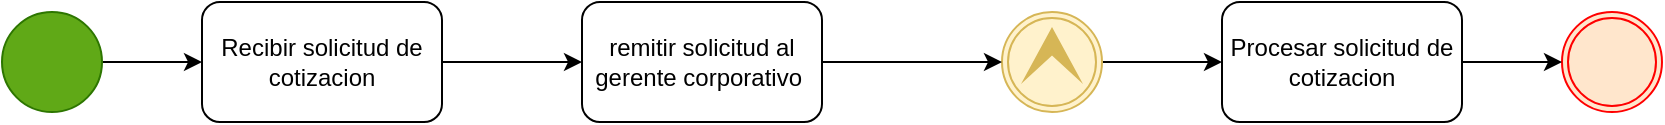 <mxfile version="20.3.0" type="device"><diagram id="uM9ZsCgOKw3J4-tY4kJu" name="Página-1"><mxGraphModel dx="868" dy="545" grid="1" gridSize="10" guides="1" tooltips="1" connect="1" arrows="1" fold="1" page="1" pageScale="1" pageWidth="827" pageHeight="1169" math="0" shadow="0"><root><mxCell id="0"/><mxCell id="1" parent="0"/><mxCell id="VMJUrVANyQY6ONJRMvzv-12" value="" style="edgeStyle=orthogonalEdgeStyle;rounded=0;orthogonalLoop=1;jettySize=auto;html=1;" edge="1" parent="1" source="VMJUrVANyQY6ONJRMvzv-3" target="VMJUrVANyQY6ONJRMvzv-8"><mxGeometry relative="1" as="geometry"/></mxCell><mxCell id="VMJUrVANyQY6ONJRMvzv-3" value="" style="points=[[0.145,0.145,0],[0.5,0,0],[0.855,0.145,0],[1,0.5,0],[0.855,0.855,0],[0.5,1,0],[0.145,0.855,0],[0,0.5,0]];shape=mxgraph.bpmn.event;html=1;verticalLabelPosition=bottom;labelBackgroundColor=#ffffff;verticalAlign=top;align=center;perimeter=ellipsePerimeter;outlineConnect=0;aspect=fixed;outline=throwing;symbol=escalation;fillColor=#fff2cc;strokeColor=#d6b656;" vertex="1" parent="1"><mxGeometry x="540" y="190" width="50" height="50" as="geometry"/></mxCell><mxCell id="VMJUrVANyQY6ONJRMvzv-9" value="" style="edgeStyle=orthogonalEdgeStyle;rounded=0;orthogonalLoop=1;jettySize=auto;html=1;" edge="1" parent="1" source="VMJUrVANyQY6ONJRMvzv-4" target="VMJUrVANyQY6ONJRMvzv-7"><mxGeometry relative="1" as="geometry"/></mxCell><mxCell id="VMJUrVANyQY6ONJRMvzv-4" value="" style="points=[[0.145,0.145,0],[0.5,0,0],[0.855,0.145,0],[1,0.5,0],[0.855,0.855,0],[0.5,1,0],[0.145,0.855,0],[0,0.5,0]];shape=mxgraph.bpmn.event;html=1;verticalLabelPosition=bottom;labelBackgroundColor=#ffffff;verticalAlign=top;align=center;perimeter=ellipsePerimeter;outlineConnect=0;aspect=fixed;outline=standard;symbol=general;fillColor=#60a917;strokeColor=#2D7600;fontColor=#ffffff;" vertex="1" parent="1"><mxGeometry x="40" y="190" width="50" height="50" as="geometry"/></mxCell><mxCell id="VMJUrVANyQY6ONJRMvzv-5" value="" style="points=[[0.145,0.145,0],[0.5,0,0],[0.855,0.145,0],[1,0.5,0],[0.855,0.855,0],[0.5,1,0],[0.145,0.855,0],[0,0.5,0]];shape=mxgraph.bpmn.event;html=1;verticalLabelPosition=bottom;labelBackgroundColor=#ffffff;verticalAlign=top;align=center;perimeter=ellipsePerimeter;outlineConnect=0;aspect=fixed;outline=throwing;symbol=general;fillColor=#ffe6cc;strokeColor=#FF0000;" vertex="1" parent="1"><mxGeometry x="820" y="190" width="50" height="50" as="geometry"/></mxCell><mxCell id="VMJUrVANyQY6ONJRMvzv-11" value="" style="edgeStyle=orthogonalEdgeStyle;rounded=0;orthogonalLoop=1;jettySize=auto;html=1;" edge="1" parent="1" source="VMJUrVANyQY6ONJRMvzv-6" target="VMJUrVANyQY6ONJRMvzv-3"><mxGeometry relative="1" as="geometry"/></mxCell><mxCell id="VMJUrVANyQY6ONJRMvzv-6" value="remitir solicitud al gerente corporativo&amp;nbsp;" style="rounded=1;whiteSpace=wrap;html=1;" vertex="1" parent="1"><mxGeometry x="330" y="185" width="120" height="60" as="geometry"/></mxCell><mxCell id="VMJUrVANyQY6ONJRMvzv-10" value="" style="edgeStyle=orthogonalEdgeStyle;rounded=0;orthogonalLoop=1;jettySize=auto;html=1;" edge="1" parent="1" source="VMJUrVANyQY6ONJRMvzv-7" target="VMJUrVANyQY6ONJRMvzv-6"><mxGeometry relative="1" as="geometry"/></mxCell><mxCell id="VMJUrVANyQY6ONJRMvzv-7" value="Recibir solicitud de cotizacion" style="rounded=1;whiteSpace=wrap;html=1;" vertex="1" parent="1"><mxGeometry x="140" y="185" width="120" height="60" as="geometry"/></mxCell><mxCell id="VMJUrVANyQY6ONJRMvzv-13" value="" style="edgeStyle=orthogonalEdgeStyle;rounded=0;orthogonalLoop=1;jettySize=auto;html=1;" edge="1" parent="1" source="VMJUrVANyQY6ONJRMvzv-8" target="VMJUrVANyQY6ONJRMvzv-5"><mxGeometry relative="1" as="geometry"/></mxCell><mxCell id="VMJUrVANyQY6ONJRMvzv-8" value="Procesar solicitud de cotizacion" style="rounded=1;whiteSpace=wrap;html=1;" vertex="1" parent="1"><mxGeometry x="650" y="185" width="120" height="60" as="geometry"/></mxCell></root></mxGraphModel></diagram></mxfile>
